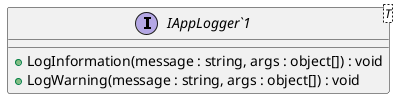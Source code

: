 @startuml IAppLogger`1
interface IAppLogger`1<T>  {
    + LogInformation(message : string, args : object[]) : void
    + LogWarning(message : string, args : object[]) : void
}
@enduml